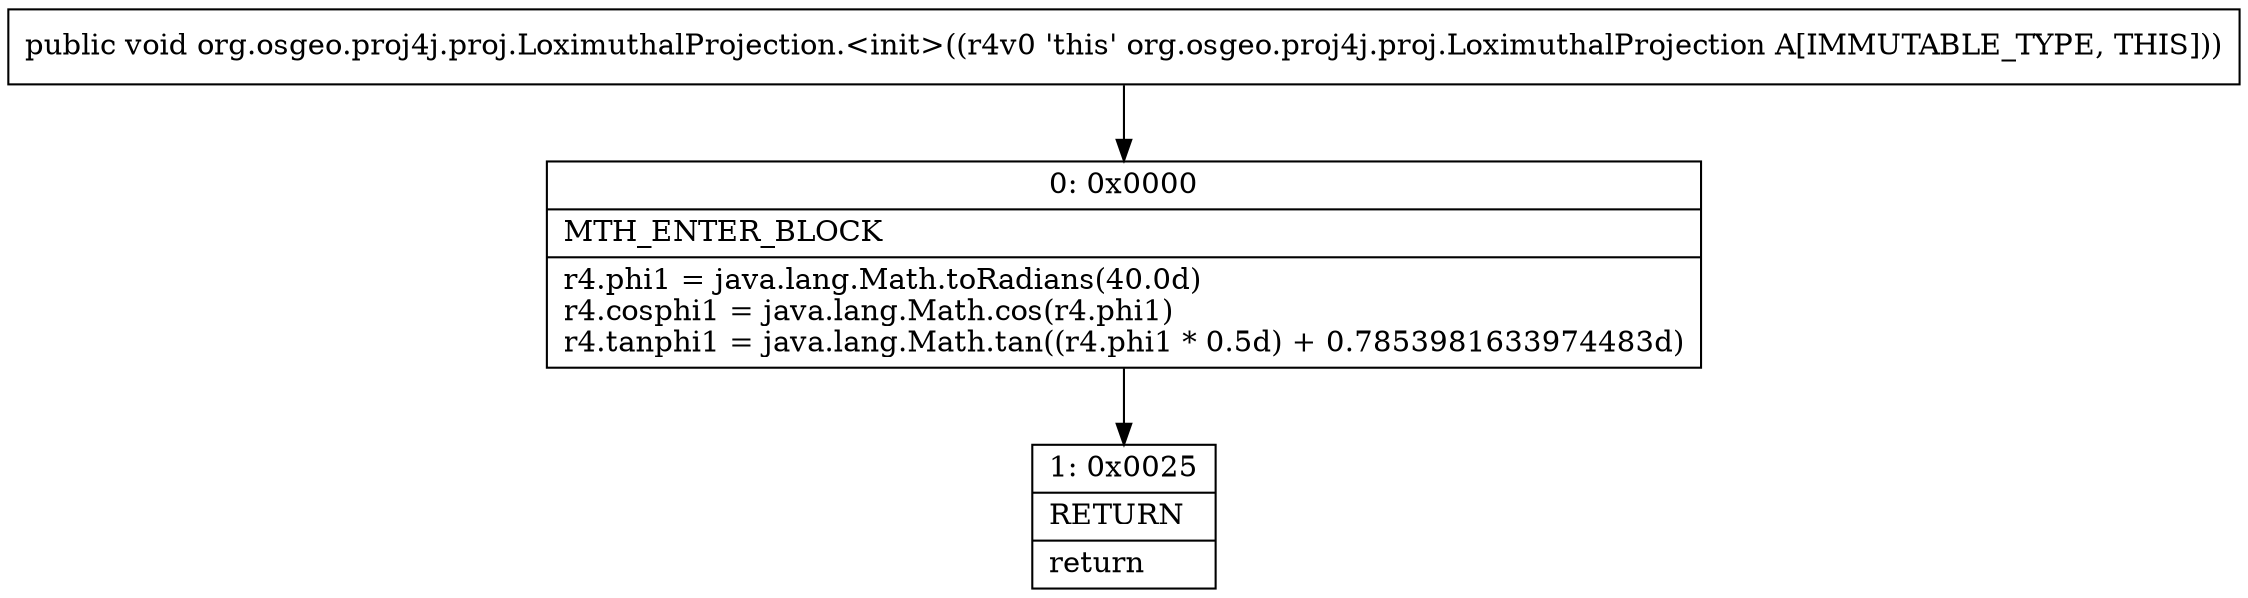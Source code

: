 digraph "CFG fororg.osgeo.proj4j.proj.LoximuthalProjection.\<init\>()V" {
Node_0 [shape=record,label="{0\:\ 0x0000|MTH_ENTER_BLOCK\l|r4.phi1 = java.lang.Math.toRadians(40.0d)\lr4.cosphi1 = java.lang.Math.cos(r4.phi1)\lr4.tanphi1 = java.lang.Math.tan((r4.phi1 * 0.5d) + 0.7853981633974483d)\l}"];
Node_1 [shape=record,label="{1\:\ 0x0025|RETURN\l|return\l}"];
MethodNode[shape=record,label="{public void org.osgeo.proj4j.proj.LoximuthalProjection.\<init\>((r4v0 'this' org.osgeo.proj4j.proj.LoximuthalProjection A[IMMUTABLE_TYPE, THIS])) }"];
MethodNode -> Node_0;
Node_0 -> Node_1;
}


